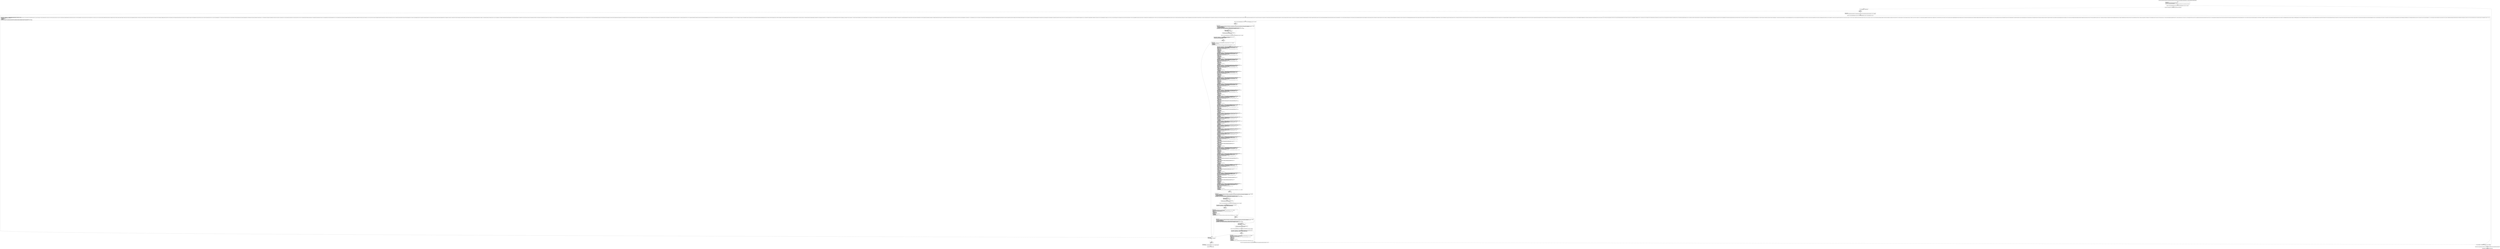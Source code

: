 digraph "CFG forcom.google.android.gms.internal.ads.zzdf.zzb(Landroid\/content\/Context;Z)Lcom\/google\/android\/gms\/internal\/ads\/zzdy;" {
Node_0 [shape=record,label="{0\:\ 0x0000|MTH_ENTER_BLOCK\l|0x0000: CONST  (r1 I:?[int, float, boolean, short, byte, char, OBJECT, ARRAY]) = \l  (0 ?[int, float, boolean, short, byte, char, OBJECT, ARRAY])\l \l0x0001: SGET  (r0 I:com.google.android.gms.internal.ads.zzdy) =  com.google.android.gms.internal.ads.zzdf.zzvd com.google.android.gms.internal.ads.zzdy \l}"];
Node_1 [shape=record,label="{1\:\ 0x0003|0x0003: IF  (r0 I:?[int, boolean, OBJECT, ARRAY, byte, short, char]) != (0 ?[int, boolean, OBJECT, ARRAY, byte, short, char])  \-\> B:34:0x01d4 \l}"];
Node_2 [shape=record,label="{2\:\ 0x0005|0x0005: SGET  (r2 I:java.lang.Object) =  com.google.android.gms.internal.ads.zzdf.zzwd java.lang.Object \l}"];
Node_3 [shape=record,label="{3\:\ 0x0007|0x0007: MONITOR_ENTER  (r2 I:?[OBJECT, ARRAY]) \l}"];
Node_4 [shape=record,label="{4\:\ 0x0008|SYNTHETIC\lSplitter:B:4:0x0008\l}"];
Node_5 [shape=record,label="{5\:\ ?|Splitter:B:4:0x0008\l|0x0008: SGET  (r0 I:com.google.android.gms.internal.ads.zzdy) =  com.google.android.gms.internal.ads.zzdf.zzvd com.google.android.gms.internal.ads.zzdy A[Catch:\{ all \-\> 0x01e1 \}, TRY_ENTER]\l}"];
Node_6 [shape=record,label="{6\:\ 0x000a|0x000a: IF  (r0 I:?[int, boolean, OBJECT, ARRAY, byte, short, char]) != (0 ?[int, boolean, OBJECT, ARRAY, byte, short, char])  \-\> B:33:0x01d3 A[Catch:\{ all \-\> 0x01e1 \}]\l}"];
Node_7 [shape=record,label="{7\:\ 0x000c|0x000c: CONST_STR  (r0 I:java.lang.String) =  \"gjATLq4PR4tBy0NKJBUs0hq7sitSgRlGcsdxPuImAoM=\" A[Catch:\{ all \-\> 0x01e1 \}]\l0x000e: CONST_STR  (r3 I:java.lang.String) =  \"dtJnMBlzV8brqva4CjKU209PibD6gWDvOIOwK4V\/+oj5is79MMlIjzL1fHoVpWOEQO5x\/xTzLTearBem73iI7Ljo24UHjLmJJqfuNL3fMf7z7dDpFSEnDka559p9boR2PGJXb3oYzRs+IpzdbobmLGY\/aC6SeJgHaepjbS14VN93xIrL\/oxfpTfeBJW38LknPBC+XMqo7aOxSgelOMvVePzW1M983ZTWslg8tjjqORwPOzAzWaSnX8ydmmnvZY80preCd0ivzbLvmuO9dNsl9Q0mByGcHov2zRfjhHbCPPMHNadPYGmTkFcs+OfLBxrPUii39TeczFxrl9U9XJwUBYN1v7cTUB8kVrZ4qIBj1R9BG059l8kw+lDzZsGFpsnrU533pVqpn0QdwN0vsjAjuThW8VUfrjykX0Rx5\/NdE7\/RZr1FZwwLNi0mGkuF+gqD+GGr\/JWuxVosTwp8iNIyyfNStwARw5JlBvj8gd\/gMFbHOXIDZu2dRPVRreuPJdUNbXk8u+2nPrYBJEbqFQX41\/THQ\/CDU48xMwTHfnYciSoze5GGLlH\/JewxQXtQpX37tX4gEbHwUh1AKo4EChwxpEYoszNJyoWdBd4jngU23mgMQUnweEH6th43PKRKSUAg+a8hClfNM6w+VKKZjlUWabj3s9mzH71DcUi6Fs5ML5WKWJHtpABuTqg7cN503glW0SJcUtEOb243SOMja5c9ULtUi57m8esjVNmdEzXipMGM1wQJarlUZ1PcPa6Bxfqx\/0ypMLaREkPBtqjcLHa2bDmythDlissNkFbZ7Nb18WhUNqsUQEvR0Bma1wA6SjVCGj7bTAK6tcaIjVgAJOOTCppdooREWP4K3gO0OZv82X8oVzBoXtXwO8yJ\/5ss02TywsPSQDmBDXSZw1tB5xDL9qo87TuB14ZleQ9Wh3HBKn2Nf2BU+OU8GmtCsF3y49WHSbmIpu8+\/aakct\/+54wF4\/xFO0Q4UqMwJiHalivN5dexMiG6fpwoZ34DTojd+nwvGezc0Z3NswOqFJjwgpdFOFHqk6IKSkkF7uP+7\/xi\/7VK9J1RMhca109eopgKWWFqUgaXWUAWfZgSKIkMnJ07mVIzmWrSht0lIraQ750aOkhahvwqCWbDGlIu0wEA134F3EqhqC0Pi3nUkuLm8NYO09nEz3VehDkakQlXyaX3JFv92+eGWn9PY45fL8LHfcrrk2Yg76ACvPQ\/SgkAZEz4poNP950JBwdCLL10cXf34i9MkCcntIjX4fSz++icw\/7k651tJYhNRkZFxOXIVZxZw9uPf6gofNJG1Ew4wDQH9BMY3fOl12FgN77tNBlASg1YjK20MrzrAYXoPPTqYv+tfvTr8JgtcydaIC5x0YG+5Jh+lszmW8pB+gllllp706pHnFSb15Qgr2o5MJPPvSyahpKY++ZD4DeWiKrigCnzb6cQcjj4NQ4IVm41njNQ4+TVeDl\/+ZT1TxBi4cXEeQWKkyKObWiDSY8XXlJBw3NpgmnatFwRQ0iSAFumwG7\/OnklegbYBki9lcZ5u53ZtOuQkQY8nHaI4kzHLGSUhuKcmGPYilwuwovHSP4AyeGRGBdPWhHCJpZsVisuBNM1f9M9nCvRkkoOhfRt040e4aUM1CVovcl\/6\/1eBuWrMB9gWFBCQJxwZXJyAX+d\/PkwEjbxG68WKdySpODcFh8DRUzTlfJ+ENfQjdKtdvRuhA0tMsqdtz4Bhe\/h3VrFB7Jle3kCLXogcw34sIlHfBMGv5uuDOTs47JBM0SAOnc18o8mLSFysW5HdrAN4yJPSrcun\/Sv0w6uPuvj1RA2Y\/x4Zid3Fl+1BD7+iEGcfr9ZW00UraFv3fefpRR\/U\/6Ua3ocIbFZX9\/sWauXLfm0eaU8ZO6dSX4vcrMlzRW9lnw6Rb1Y1TFpMXw3BiepZ3bm6+Cag+eVhj91P+x7Ozc1rBq\/BhNp2RryvLXxYExs20BdvUEZP2adi40wV5XqqDmj6lyVhTJ5SouBCZIR4xQFibXiEobj7K3\/xUe\/+34aq6Av0Vb1i5wTr5gG549IOeHBe80OFycL1HklAvWSGoWYnlmxEGRTC9wvQVbRxxZ3BGhoTKSYTaEgFwB73kjZpk17imh7DAfdJJoqUPA\/EM3F8+Gba4IgRlmpdwHpOllOLhjh\/9zdCOIER+Q5xXgB5Px9R9WdfH7l4cVl82oI1r93Kd8PAt6cv3PM\/UwgHh2QJaT+cz+tTQloOJOv62F5nY1DQxWzyFH0zhSy26ICui8J66gZoHJHc+zOiRni299jNZCYS5gLPPYHQ\/m+kCAUhyGvZTEEssjcUa7xJqRk91N+GjFeInmqzAZa0Uc6u93qBYZnsifI5rlCdtRPG7ACNlJLjtw1oecPHlBxhnr21gq7VDiuf9z56CtRhrs9XsI4lh9JiXx48\/mhzP73QTXqRYing4TgjTrB01wMnoqMvnyx0\/bovnI88NKEbe8M3dqe+1DzYTCbTkXHgXJ17ldjmHPRMkf\/4Fn6JP4ZEjd\/BGcGRFtW939lpdnIEBW7tOX+uDFC\/PBZSedXl8Z82ESHVNKHwKkBNw1pCx7nXDaIyFKNCYH+9IZo24caAv022nD9Kg7zbeA56v2rcIKnstNiHqq\/4YzsI8MOmDJ9KlANUzGYgdFYvR1Xlbfs0hyusw0SFlq4GYyXJDHvOIuWIj0qQu2BCk3ldTTh9mj4CFbh1oPnd5LhX4\/y2IyhPuewy31qPFBR1Qpz91IJr2ZwwlbJ7cddUvtiH4yN75FN5JTeTHLuZtqOEzyvnHsLI64CF69P9oaKth6PRzpkYUep+qdD3H\/THnaHUsWoMNocOgzC3tMilEZQRLf4AwHPf2evE8W9UV5DD04NjHMC3kIxxfW3hRc321l+8npURrx1s1e2+usEnql+jk+YRMvN8QmATOqjDUOVIeoSO0wYw7A1OG6shW2Au3DJezx93lBfvS5JkyERZsL2nh\/\/eRahgjdbyIsmU3V6OzMxXMFIu5TjXzExk1R1fq\/jX4UfgGcKCs9cEXQ6ev+oP6tLgv0Epo8iMzslPGK01itoFk3axpQXhoHnMkAujgUlcL9BlxyiOg9pCMspy5+Ba4wAP3TKAXkhhrL8XUxGR+FZijTnU9wMk43qboqFhS2Xdm5YagA9QI3Mt7ExaBsbZuy6SQukTqcbxf04bHdxlblX277HG9qFBDjLqYwTqRbPoidNmmolfbZkd03C0RU3y+JJy\/OVgsvQz+3miF0vRQgff+D2OXwP0ZaGUeivGf2CMGepP6iRt226eb+FeqsVdOao8dMI4fL7Eu1EEta7Vf1DmSz2ivFaYITIMXeCR6v38+MnLwB4HHxS+YbFtQQRJrc4K2FcLRcvd5t1NckGvkSxJldlX+STS+7Jq5hY38Fnm\/Dg0bbNSi6xh9DhTWjGUFb210\/Xz47UbUx+ZNBpgRnJxkCGLlLyNlNQe9PQd844tItonY9eIta5VoKj67iqY5nkNJvRJ2yLrOHSscTt5Ja\/v6FdNd0fxfIC\/LGFERRVbBIhCRNok4SnmC8TZML\/ToWgO4nW09Vu7MrrtAN1dTgFHRNSJQ76EXuesh6WQMyMPaQ+bFqsZEli9yk7Bxip4jg19zHTOU2f995VpbFMGh47M8DQ467n2aBktyQF\/cEp3wW77oSXwtNW\/3ZnYuu\/QMuxjdPilGpAA\/+asx+NRnmb6LwZ7t0QqWSPg9gNEXDoSttxstt4oBCK2+VRyQ24FDpRieGrQSLnLsWOkJt7+fgG9qaTum9FT3KajZz4BJ0boxE986xPxZikgeFOfeV8EaDGRA6oxQaUGXGhcwVHmP\/wcO3ajXD2enyl4MMfWRKwTXvPD4BLoklFKbL1NIGCSGg+VCF9T6T7U3ZrPK4ZlBktEGXiV+uIJXK9vJM5eF0AUqdHbEhVwR8ROqTJYJGOOMd9DQ9yWVzJmIfb4Suc690ajCqejKHgpfpsbw0QDFfiXW+pLsLI+i8C56ZBVyebgMrOQV9OpAb+C\/wU2kK4sNfEYoxeVt5jNHZQR1RHuw8J2yelka6heTjAfofwfPa9m4xTquuR9xfLMH68YrvDa+2q5rwOk86JtsagF0dAmh1RVOoFQ9PWEVozk0z+W3SsV4eYQfh66N5lcMzU59Gwv8L37fovhVoCK2zFmDhH0C38ByesO\/6XZLZA75nWiTtZf3SsvbUeua\/EECo5H8qmmoDzvqFjmXkEmheAW7XVneCkmk+LCKgRz4xiBsKM+1+xVjFUu6Nfb71n35MXmku0JU4hz8KIUI5\/lRdHbczy+pCgmZFc1SKh7xVhXXAO54yXNKvEfh\/q+y2ksY1zNojfz\/tAcMHamNeX+tod1p1FrhKxVtW0TrkIXhVkHcQosP7Iim8C5qJz\/VG2oGo\/SbHhTF7mbUXJrO+FputSiHgqBc57Ybr\/wcXUHsB92U6ZycZkuHSlDnS9z0UvVEsCYWQmiA5B2YMvedu7UbvphfpsgfngCCS2DVu\/2C+ipefKulR4KkWak406KboHhY8Pk81L8d7UcTUKhlX9osZTcNbSBCoUruqmBY51zj9upJHylxcoY46\/zPcOh9z8D5a6\/lYPIJzGjzVcjVfz8cwDSGCjbpxLoRP3EwENu+5XAd3\/PN3rkPPAUsn1KrP5QKmiKB6vmV+gYTRJIOEDGOyfuOhObb9k0zM9BVLCICWJ5hGmgmx9WAY1iZroyqfBuGHPXdFDQfUZC4Q3FMEIqhVB9TxtsylCkEXujYzCAjYj6W3xQSFmuzZYfmMvnAo9c2+VvB6r4X2WdXcR+oCYgArLr5CWfadxQBmBKXUjmS+8MXu3qO\/BpGOtxNr+e+\/8+LyzMNQT8CClXEdtPQv+LEbuuJqk+euWXtUoyzqVp6bPwXAL5M+u7IR2Vkqe9mNtbPi73DbQqU4eoW0E9FKxSbetjBJxIkmhrnfAHwSLqI1gqhIIKfWAFwkgX+32WRm4kUCJeQY69xAo9NHw5TYxqpdM6TT2hzdEVtIeTkwvts2KQSuBqtrhMuTnw66tgBTMNXCwELeod1YDJeaOMO7u7tR6k9AsJs304A\/1F3VQ3hg740KT0P53HqtwDQdZaSHSeVtOANXfyGra1Yh6zWWTO1pK7qNnNFTErjUdVc87lrLegrkaJ8cDmvE+Kd6WK8Wtk99LNUTcAANcAGNUiew6vsKc0K0bcNCOj6h87PvYm6mwn61RcQL8nNggIkObnC5+\/sgPYZgfYvd\/6XfLB2DE+dvVhUcyqKiAnLHs8k\/OpozijIAsMQo584JKvWNI1rDQiCei3mwavVBhYoyuUjFrISeZnA\/146i0ArkWaykS21qCR3GnKhDN1duFiLJv\/wbsZCriQ+ZMb76vvm9ZPWDZVDFafqJ71PFSrnoNBo0XEm6O4u2P1uchE++Mhd+SEFyR0tcPHpTOw7\/R1f2AlJ5yFQl2NDbBb02b+vHip2PRaKftxuzzQVLtRo4xtVAJA7Cg0U+L8Qpv7M32apy8V9JJRPalwHAfJdO\/MzwZ4lPE8ChmJpM+bZZcvFv\/1hh9Vx+gXqr1+Grfb7UAJ+PIKMVsXFiXpcpHUg1o4xOVqwzNJ\/HKkmfn0cEv\/591gXjsVpmXzdLg7Qb3fT+LIDqqQSlxCQSn2DEgDSswmrVV4VHeZz+hYjB+p6L5g2fBT6Bff77cxDZisVH0qJjsU6Rz+mg53VhyQ1TmofM4nUvwwSUDfLDSd5LYA19uNlVp\/uxnVOrpRN3l8EW7BpKjYhuZQT01s5T7+eYsMzbTP0h+vnSegPwy\/mIoVuao5Ts4ChnyO3OlTMgeGtr0J0J9DWkwRNd3FmOQf6\/PURqwO9tH5+Qg44agO423Zx4Uyl634y1n04WA7vSJpOlTCfdwnYoyByQ9WGxEvasxRyn9zMVHFBLoyaLbJy7GjnZv0KFMQE16V\/LZ0CAekmRHaig9lMRcv\/6cP3n01r8FOHwd1EOOFW9XYrSto4l32SKOnTFMkTI0u2PErSs+ItwtUoHCJf1yhThj1sqJ9YjKhIcP0FS1R556yvJ8DIwfuN74jULScR8udTAT57xSJfjqlz1zivD3DIwaZb0xzsJnQv+5CE+M9X+5zFYDCey0iUHqi83c269eR\/Hy1\/+0B61aDiJGMFCHQgaIQxTzCZaX0VhCRwGinXqAF\/G4oQba8N\/H40ir6YaiTiruNlyh3eLC7gnI9S9EyeYTrFftwFZiM5Pdf0WreqRK5FVQ4Vg6meDRtoTPUgxGGR5UimYBRkS93RWOxncbjnLP7bPw7hceAP+aq95ZuGUTSxHPwmasaZQN\/cvUSrBSccO9CA8AbWQ1mN8to1OlzK9XcGzNxQhR2A1mBvX2YaO19NpYNXkfmVCJONcoHxDkWKY929qQWypJ\/EJdDjb635z1PwzxcQ+P9tbGhXw1k94iRAHlumzIUdf9PYiItrWmIPmi0aycqN92iL+kj+OAWiddO8rx4M5nOZ1UDZNLxpNAcBlhjI3PxzrcpjMAYRrIeDBP75ucVE6WKViDECBXm84rHHbsJZbJdKM+tZEvlP\/DITJQQ+Um2EGDk5XSVarNkcT5P\/abz5yMCpNdanCCYn7mliDsinv8ZA4KpLsH00jb32GDBoPAvDC6QllEK2TX6AK+DvLRxflezpHvTCRnZlIFjSIQZI6DStVqo6BvkYsbnXrs8enMYhnP3pRThCHk3Fu7z1voQLr15w4ir2FzVNfnNCodW9RANs87pHhCMkDppQLENmmZcwUqOkSWPg16IlOGItGmwJin3RIn+Zx98xEj9d3cOdEdbKYirv5tl8TDC92CvYJaVZbseb6YMyhZRQ8FaS6qWIC7ygNg\/QlTsLC0sSahB+axzfsOxtCI0W0Uw9rxTTdjaPtsLrF8d+7q\/3p9jJqr9FGjVG+5GdEYTzbO\/+vBi8YLTZ7i1c4Hy38eIu5meuuvUgMTzEPIA3QnjuxqjLebV2KXKZEvioNMbH0Ei3QqkoTjaSQ+xviHG0pKhNN2grd\/bSwUTXxLQMVZ4\/OYQgLkttG34NvwR8wn\/Z2VD5\/F92RKcacDkasLX8HPMbyDbHsDrrBcR4kNIYs8hc7cLBTpo21sAJuiB9tLAsupNZ5TXCFArvM\/CaKiy5lq6Nb481oIPSPWg2Ikr5yTfLS2PNYLCfUkU2+8hlBWWfXdO6lTeODaSB6O4f\/\/M+taISt3FDD3kPw5WHBx1tC7g1SFob+6aeM7196j2Pt5BWbHxaoyz7T6rirxaogIyRMvuc84Mai0J8r5rQMIgp4Enrlr0Idw6rf4uSrJwrwe3N7F6qX61\/5ah18wf46ZPYlMwf4kYYV4xML2G9bMs2JqXueCJTlpsJzIpOV0FDUww3qqfuJ5D0m1pKZkeh+TCowqxHxj7PZhUBHMCX8NRzsNwbZ4b58yneHuskP\/yUuGpb9ZE0j2CL4YgJ9l3beGRrbyV2wH8cCZCPl6cb61FXAyO79PE\/BBXLA80kKTCAwggQs4ljDCo+ATpKQvw164ifopntPJlpb1eE0vYbS7pLzB0+VFB6AqY5ASKHCTzqTEXJEqT3\/l+tTpigAdCEJaein080JgqecgNBIXBN99lU2SGKV1Pl7q2WrA4OkYGcFCyvYNUGRm+EHCfE3moAM8qgijkGXJa\/Uy8iZ2fQ2VYJZn78IGDcw6YvNIssbjUuGOBdw7oUxAhyOJJhcB22p6S3\/93CoiGtxNQddm6tNhETV4N+QBdVNt0PouSuVtNtBtuXRb25iKXDysLc8S9Z44s5uN3lI7ApDbaum+XH1E75iztjXfCuRgSHvCy3J1m4IgvJ3fJE6V0nAPtAb7WDuRzS9ZDw9pXe52h8jWFfiC8GXwW5I4Tmodb9laMUDtdQydmi5vONayfLVkDquiSzXVS0IhLnWvZ4+Pb5qIG7OkrlW5IFabfXDD2T0KyWOBR6kK6FJ4KvLByTj+XqUeiUIDE84jqbyIQ\/zicQGEtrKzJj5DjxHC1WprN\/Qnk4HVb8oFhEt\/8qCC0I1F7SDkyum1hXI2js6uuXyTdjkJuP1dvruqi\/5V37sMO7YxhEumtmwPjhUly2JrEpkhyIpNPkIWw2zlLhSlrTeVCarovLUUbSrsmXIonukgyF9V7fJxaOqGP3NqL3KBqWBDReGKGUyduU0PrW2RUmOQbPY2vnuu6CNZzP90mMN+wOD\/gtnsBXAMAEHfNwynxTZKz8HHSHstTrIx4vNFS7eYU+wrSRpKsh2Gi5sFzjCmSsBvWZuE\/4Tv46aFgTAM2f7tJ7KDw3YmVc6eIdGJH0\/NSkBtXy4hmDqwTQSHsdCNDZ6jms22qhwmxplxTlA7Tu8378VG0wkmbm+NtbMMCntaQGAwO9R4Mj4yQG7IDSXlOLky9dZeuUw00NL6SyfNRoaYKwG\/NhOJ\/mymv49i7CtyKINk9IQWO0fmsKpbLHq6KQHT8\/9xAH36nkUwbaCwGxUc+gLyJinSlDJFYGTb4A\/uzmkLC9GaI27ZKxtcrPFDjSOIoDG4l0KfqhlKu+J4PIp1ysaS0XylI8nXRnSCwLrm8N\/LJfAlDWywN945y5L3aiFgDErylcFkMtgnHEUULbmLf7dDfg8RnKgxkbmVK2Ur\/DaDnel2bSOUt8168+85arUMvCxKtxLBaFfFCzBBavCsCeVJ23dsxbI3If3zGl8tx61c6NAJmj5qfqkGicCQDQRzum9VXhg2h7dNXivBV6xEv21kTE4hcXUo4vV3r8\/ISeca1Ix\/d99wJTY+uBgdj3TCzvAChJLOWP+7LB+R+sNTE7DN7flCsqhJAqPSlxW30lKQKttyGDPEX2atLm38qvrwD124Dq7BEVYWT478AXAIVJE+K44xCsljaGX3E+MExwIzqN0FbyDGGr8\/MMKmOO0UvwK5cAf9GIqpaA3Dcwwn+vxZQjEe2GO6re6a+A30C2nO5yG2dqIy9KFlvB3ijvnZC91\/4Z93fcZyKuKlOi4MJPa6dcH6KCj3tkQH7O7KMQA+uyYTE+Jl4okdwmJkjPCgEgL30RtT28oL7f8GtFIdpzBDkxHMeRm7CbY10O2iS2UTROVHquZV0j+HjdQVCMonX2e3s3zyqmcHL5gdHRIZ4a3cGr7eEd\/k+c2I6Na3T\/jnoyy39uwiEEkBgIAUAGBWBCNm0YQH4lMHjrgN\/nfm8+GpbSYGUkir09HFNHWpUD+1TikK8uPp1bGX2bmyXzWg0AmESKdYY8TvLfuCjHb0k7HFWW4sO9n1uju239amoU9ytk2IqWQgwTnjDHpNuqu1+rOaCZoYFW7lmnNH\/ApMS7pyHLFB9XPwAEWyMErQcjKyTNNQQtEq2yL06e5Bf2L7\/Ja3NhULRvnoYCyCF3+OnjobyZqPqDfqzfB+\/vuqAxf\/fVjyd+k4ePY+qhcFjW3BT7hCQEf1F3XMHo\/9NqUEH6jBmIIiWtkJKOBi6Ph\/vqOb2QL3h4aE2oCvfgHoukCFoFfFAYIcvLwlqCAQQ2lkeEZgvzXYXxcTTLk+fkkUc3INj5vrwUQew+L9nbBuRjJySQkgETLuHvLNwuIY15TmKuLYx5AoRAuE9wju6gC3tQqAnmdv+mTf4KfOilzYT+VLgEz\/IcQ2WS6zEd+Z\/nRgb8G8fX\/L7g+xPvJ\/+p0Kpb62M2adIzk5EoVpyQoB8MHEHtSk0MP78jy\/d6NkPIFydcw5YeJXZqF+wi2JkF0IIKECNpk7Wfkqn\/r0v1ScoHWj8NT75BTsMVuH34g+YsHYr\/lWfWnmeIKA7dV1od3yOVrZ4hWzQ5zrOOeRmm8s442H2zCn2GuSE6XiR3F4oEEttrIREJOD+v6H\/HdzpihiW064pklRjzK3cpnsp9Osbrc4v87fs7Dw6JPl13NgyPCVSGKqZJGpyHGa81IH0\/iI6uuCDmtZ9vzuQolT6P60rB5Yzuf0wB8EJIbk0nQu23MAtFOZ957vNOkRDOJvMN46dSo8rQWPznysjUm9laz9DlkO+MVkO1kNxo8pDC75my\/CdvcDLw+CCteZH7ujLt9kuJdsaQNR+TxW66yzOaS1OgUp1R7OTfuXMR3CIKWKL73vLkuQ9+ebUSCdSYV4SD6pbD4RbTeCvfkBZc3+D+CG8bKO1HaO4P7p2lC3RaVqFa1xYrsu6CMQwoGZOVD5iJIhsxGhEAiyGYk9\/XsnuSSObzT+GXPFLpWkLkeQXe+cgXSp47UgsP9io5ga3Dk13T8ZOxbUx3\/8YSWu7ARevkdbDhu4phSrWH0bRYrm55p+KUcPhLLS0fMf711O2LDA5KujWBTujZUekIa0nrKb+SOmotConW3mRFb5M1KdsF+JZRtCe3KuGZBamBJ08X0zMalfcvMu\/B0Yj1Ni8SH3XRrym2Aw11HZvi6+Lx2k8dvkmymApp\/\/3F7kLaKXQ3KtkYQVdIQqEWSkQ8QLEQsXZJZXJ26V8BeIUVS3qXy6PAgXCVaaZuxIZPawDcisOkVGaiJqw02NvHxo2N1Px7ZvO0T04gvXjbmspfwYElIRyR8WWih2\/dAn2X3iN\/7owAQ6ryv++LOICnEUuDR6NrqzGNVVDA0Q3Lodmxgv0+PNcJnBj6DAWvhLsICWiRuQOcdYz4NGPcRIO98eXbjXw\/zEEgM9wqkzLJum7w98iCBAvRSd+ijFxKRETQfo4HZHoCoRrJwKca7Kb05eAquzKJj9J1sF\/hcFmCmMSoucJb5ogZNRy4BPbE2LDcnNnDCr7PTK9bxx1+4JZ9kChQ7JgOuxTmoHsfme0fF4XioDSWwC4PCKRYDAubZ0R7y7nL4ZeJLlWpTEEmf8yPeUyJyXMb4bly\/YC\/goG5mJyDozkmwC4TSheP0oJrAPSMIilhoDpMenG+4x1V4C6XSgXZZh9UO5IfyJGLoHDPB5d8octi0qaHbRIoXFRNP7Z3\/eHBNx+7+Og458giMWBmxWBlFcfn2NStxTGQs1xmYWYPSnKaMZyPw3T1+tt2aW2e8TvHQiRNjdiDvfL7FF7PFgv6X1Q2p5Wj33WtYzDSo+9skN9l9ATpl833ShLEL\/1qEaxjJxRWY8pHcUhd6rWdRJllVbPbCuf4YPw2A0F7aCoL21xDkZI19+wor0UbZgdAtdpcgPBneHACiUUkpn2tbHK8x6jAKXs\/x2DgcCaNO+EOMUhG9LPkvStgsLR3axvOC9UNoBWayW235oiqiXy9XaUbpmPxJie4NRZPtBmBIU4Fdgf8MvIHYC91gcOssFVjt0H2kuZhlShHkoaThYhfOIW4o9r9v\/V4o+F4j3VjSi2cDzNQlJ6\/M2ccVN5khCnv2cJFnVvBg2PCl884NPMLp8fuNABghVj+npZVq0FIYM7DPA0jP4lp\/A+oM2ccBEE8kgkZWVG7W93q1kAxDCt0Yo+Zo5c8gCTn97JpDaEG1FalQ1m352stsFBRKDT5ueTs5499qtNZTpkW2qDnSpn7g4ElSkYG0M3+jSudDxoTIPBH9AqK\/KBoldq4RtgHcwm4pE0txT3q9w7CAJlJYaCArygSuUtus5PDaTfXAGXxNAgBQlKyy7b\/c2E+BB7G1V8XWBflgTTHqmlNTJEkxiWURXvO6IQn0B4m0wWeUcE0t1QQ6e1ijWx1itGDVR4I9xzsgV9aEQlD4gFSFkbqPrDDLsnhS1HnGG1PDvP51Bb7TUGJZJDG5QxmWP4dVz\/Vh6EwSvIZRaLE1YVQY5ftZ3Rq8\/W0QKp9xSgFsv5n0F+U5\/BauNrNGK17bG\/q+7PoIOXhqv\/rL\/lbNbVltYZS+DK59rz+I6Fs2Iz1E3WM\/bx1LPamkm6sSOV\/QGC7VRPi8wJk42r+56LCAcdoykoZsDBTB+ZMr9pt71YGlXeapysFL62d0InM3LCDUCApPKIhigPzL1RZ4Xn8mC2UbFEvLFeii02DckHHaBsC8UGEh\/dwznC6bayy+xwE+lXpD6IwhUf3TesEpI5gl1H+biaCTu4+PBlnmPNxSwewWbTnmoOXF5F0ozqeD7m\/BLGqdVZjMHOD0jJm5NNOHZwqDgOWFcOXoIK5JuHQbM4Bkm+lubiJ8J6+SaNPt2THDjNBjefpdx2gyhOT9fG6fZ8XdOmZ0zcTM+gYIOy3OPkhgPNhRwhzEb6FMSEip8uSnk6SYX\/cOedU\/vG9+szsXfkRr1xJtf4\/QzX+VAMUb8Z+Tp\/D9xxadtu2MEbxHla0QGM1zm1+up+1e5Q47k20eQuaHceJDwr52C4oHCVE1\/tDbiHr4llfd3bx0\/ZNWrNnlS6jwlNk0OUdktNz72ib0Jn7qvpi8ndx2ZEm+C4JIFEFFlN3hhZtFOKJUyfKf9AUZByg0H7KI69Xsf1aIGXnliaLI+Bi3JWl15oPXlEFqIKJwZOsJjJ19akSt3OANLXg143+Qn9Q4lUQT7rCMpWwxI4Wf+QeYyO\/cMCJDJ73hDoP6Cup9zqbnrGU1SZmxeTvT5jGfj0Z0pJvLsghRmUvl+4SGjORAKuJBqRCM=\" A[Catch:\{ all \-\> 0x01e1 \}]\l0x0010: INVOKE  (r3 I:com.google.android.gms.internal.ads.zzdy) = \l  (r8 I:android.content.Context)\l  (r0 I:java.lang.String)\l  (r3 I:java.lang.String)\l  (r9 I:boolean)\l com.google.android.gms.internal.ads.zzdy.zza(android.content.Context, java.lang.String, java.lang.String, boolean):com.google.android.gms.internal.ads.zzdy type: STATIC A[Catch:\{ all \-\> 0x01e1 \}]\l0x0014: INVOKE  (r0 I:boolean) = (r3 I:com.google.android.gms.internal.ads.zzdy) com.google.android.gms.internal.ads.zzdy.isInitialized():boolean type: VIRTUAL A[Catch:\{ all \-\> 0x01e1 \}, TRY_LEAVE]\l}"];
Node_9 [shape=record,label="{9\:\ 0x0018|0x0018: IF  (r0 I:?[int, boolean, OBJECT, ARRAY, byte, short, char]) == (0 ?[int, boolean, OBJECT, ARRAY, byte, short, char])  \-\> B:32:0x01d1 \l}"];
Node_10 [shape=record,label="{10\:\ 0x001a|SYNTHETIC\lSplitter:B:10:0x001a\l}"];
Node_11 [shape=record,label="{11\:\ ?|Splitter:B:10:0x001a\l|0x001a: SGET  (r0 I:com.google.android.gms.internal.ads.zzaci\<java.lang.Boolean\>) =  com.google.android.gms.internal.ads.zzact.zzcrl com.google.android.gms.internal.ads.zzaci A[Catch:\{ IllegalStateException \-\> 0x01d7 \}, TRY_ENTER]\l0x001c: INVOKE  (r4 I:com.google.android.gms.internal.ads.zzacq) =  com.google.android.gms.internal.ads.zzyr.zzpe():com.google.android.gms.internal.ads.zzacq type: STATIC A[Catch:\{ IllegalStateException \-\> 0x01d7 \}]\l0x0020: INVOKE  (r0 I:java.lang.Object) = \l  (r4 I:com.google.android.gms.internal.ads.zzacq)\l  (r0 I:com.google.android.gms.internal.ads.zzaci)\l com.google.android.gms.internal.ads.zzacq.zzd(com.google.android.gms.internal.ads.zzaci):java.lang.Object type: VIRTUAL A[Catch:\{ IllegalStateException \-\> 0x01d7 \}]\l0x0024: CHECK_CAST  (r0 I:java.lang.Boolean) = (java.lang.Boolean) (r0 I:?[OBJECT, ARRAY]) A[Catch:\{ IllegalStateException \-\> 0x01d7 \}]\l0x0026: INVOKE  (r0 I:boolean) = (r0 I:java.lang.Boolean) java.lang.Boolean.booleanValue():boolean type: VIRTUAL A[Catch:\{ IllegalStateException \-\> 0x01d7 \}, TRY_LEAVE]\l}"];
Node_13 [shape=record,label="{13\:\ 0x002a|0x002a: IF  (r0 I:?[int, boolean, OBJECT, ARRAY, byte, short, char]) == (0 ?[int, boolean, OBJECT, ARRAY, byte, short, char])  \-\> B:17:0x0036 \l}"];
Node_14 [shape=record,label="{14\:\ 0x002c|0x002c: CONST_STR  (r0 I:java.lang.String) =  \"zu6uZ8u7nNJHsIXbotuBCEBd9hieUh9UBKC94dMPsF422AtJb3FisPSqZI3W+06A\" \l0x002e: CONST_STR  (r4 I:java.lang.String) =  \"tm6XtP5M5qvCs+TffoCZhF\/AF3Fx7Ow8iqgApPbgXSw=\" \l0x0030: CONST  (r5 I:?[int, float, boolean, short, byte, char, OBJECT, ARRAY]) = \l  (0 ?[int, float, boolean, short, byte, char, OBJECT, ARRAY])\l \l}"];
Node_15 [shape=record,label="{15\:\ 0x0031|SYNTHETIC\lSplitter:B:15:0x0031\l}"];
Node_16 [shape=record,label="{16\:\ ?|Splitter:B:15:0x0031\l|0x0031: NEW_ARRAY  (r5 I:java.lang.Class[]) = (r5 I:int A[IMMUTABLE_TYPE]) type: java.lang.Class[] A[Catch:\{ all \-\> 0x01e1 \}, TRY_ENTER]\l0x0033: INVOKE  \l  (r3 I:com.google.android.gms.internal.ads.zzdy)\l  (r0 I:java.lang.String)\l  (r4 I:java.lang.String)\l  (r5 I:java.lang.Class[])\l com.google.android.gms.internal.ads.zzdy.zza(java.lang.String, java.lang.String, java.lang.Class[]):boolean type: VIRTUAL A[Catch:\{ all \-\> 0x01e1 \}]\l}"];
Node_17 [shape=record,label="{17\:\ 0x0036|0x0036: CONST_STR  (r0 I:java.lang.String) =  \"3pegtvj7nkb7e3rwh5b+3dnQATJj6aqtaosJ3DkOYPzNGN2w+CoarbJEsY1UQgeA\" A[Catch:\{ all \-\> 0x01e1 \}]\l0x0038: CONST_STR  (r4 I:java.lang.String) =  \"\/kRTFQbKQx44ublaFMNQ8yNL6QxOrgEofiWDpZSH6zA=\" A[Catch:\{ all \-\> 0x01e1 \}]\l0x003a: CONST  (r5 I:?[boolean, int, float, short, byte, char]) = (1 ?[boolean, int, float, short, byte, char]) A[Catch:\{ all \-\> 0x01e1 \}]\l0x003b: NEW_ARRAY  (r5 I:java.lang.Class[]) = (r5 I:int A[IMMUTABLE_TYPE]) type: java.lang.Class[] A[Catch:\{ all \-\> 0x01e1 \}]\l0x003d: CONST  (r6 I:?[int, float, boolean, short, byte, char, OBJECT, ARRAY]) = \l  (0 ?[int, float, boolean, short, byte, char, OBJECT, ARRAY])\l A[Catch:\{ all \-\> 0x01e1 \}]\l0x003e: CONST_CLASS  (r7 I:java.lang.Class\<android.content.Context\>) =  android.content.Context.class A[Catch:\{ all \-\> 0x01e1 \}]\l0x0040: APUT  \l  (r5 I:?[OBJECT, ARRAY][])\l  (r6 I:?[int, short, byte, char])\l  (r7 I:?[OBJECT, ARRAY])\l A[Catch:\{ all \-\> 0x01e1 \}]\l0x0042: INVOKE  \l  (r3 I:com.google.android.gms.internal.ads.zzdy)\l  (r0 I:java.lang.String)\l  (r4 I:java.lang.String)\l  (r5 I:java.lang.Class[])\l com.google.android.gms.internal.ads.zzdy.zza(java.lang.String, java.lang.String, java.lang.Class[]):boolean type: VIRTUAL A[Catch:\{ all \-\> 0x01e1 \}]\l0x0045: CONST_STR  (r0 I:java.lang.String) =  \"RLH60+LqkTN+fFoMkyZr3rdaQt8CbwdFGeiAHk8G\/Y1GpQIgUmMEvr7Qzmd4S0T8\" A[Catch:\{ all \-\> 0x01e1 \}]\l0x0047: CONST_STR  (r4 I:java.lang.String) =  \"syWhPUhrPj9a+Sk0yzwWVrNh+MlfsynriPZ0XF+UPwU=\" A[Catch:\{ all \-\> 0x01e1 \}]\l0x0049: CONST  (r5 I:?[boolean, int, float, short, byte, char]) = (1 ?[boolean, int, float, short, byte, char]) A[Catch:\{ all \-\> 0x01e1 \}]\l0x004a: NEW_ARRAY  (r5 I:java.lang.Class[]) = (r5 I:int A[IMMUTABLE_TYPE]) type: java.lang.Class[] A[Catch:\{ all \-\> 0x01e1 \}]\l0x004c: CONST  (r6 I:?[int, float, boolean, short, byte, char, OBJECT, ARRAY]) = \l  (0 ?[int, float, boolean, short, byte, char, OBJECT, ARRAY])\l A[Catch:\{ all \-\> 0x01e1 \}]\l0x004d: CONST_CLASS  (r7 I:java.lang.Class\<android.content.Context\>) =  android.content.Context.class A[Catch:\{ all \-\> 0x01e1 \}]\l0x004f: APUT  \l  (r5 I:?[OBJECT, ARRAY][])\l  (r6 I:?[int, short, byte, char])\l  (r7 I:?[OBJECT, ARRAY])\l A[Catch:\{ all \-\> 0x01e1 \}]\l0x0051: INVOKE  \l  (r3 I:com.google.android.gms.internal.ads.zzdy)\l  (r0 I:java.lang.String)\l  (r4 I:java.lang.String)\l  (r5 I:java.lang.Class[])\l com.google.android.gms.internal.ads.zzdy.zza(java.lang.String, java.lang.String, java.lang.Class[]):boolean type: VIRTUAL A[Catch:\{ all \-\> 0x01e1 \}]\l0x0054: CONST_STR  (r0 I:java.lang.String) =  \"0Kgq4AlB9gd85m\/CalTu9ABNPLlfchiAkej4yj7Tj8IATJXyqWAQPMLSCSbNBf\/m\" A[Catch:\{ all \-\> 0x01e1 \}]\l0x0056: CONST_STR  (r4 I:java.lang.String) =  \"7VR2YqvFgyvOhGA7139KYJuSHHdzdCxudZ7JSzwex\/E=\" A[Catch:\{ all \-\> 0x01e1 \}]\l0x0058: CONST  (r5 I:?[boolean, int, float, short, byte, char]) = (1 ?[boolean, int, float, short, byte, char]) A[Catch:\{ all \-\> 0x01e1 \}]\l0x0059: NEW_ARRAY  (r5 I:java.lang.Class[]) = (r5 I:int A[IMMUTABLE_TYPE]) type: java.lang.Class[] A[Catch:\{ all \-\> 0x01e1 \}]\l0x005b: CONST  (r6 I:?[int, float, boolean, short, byte, char, OBJECT, ARRAY]) = \l  (0 ?[int, float, boolean, short, byte, char, OBJECT, ARRAY])\l A[Catch:\{ all \-\> 0x01e1 \}]\l0x005c: CONST_CLASS  (r7 I:java.lang.Class\<android.content.Context\>) =  android.content.Context.class A[Catch:\{ all \-\> 0x01e1 \}]\l0x005e: APUT  \l  (r5 I:?[OBJECT, ARRAY][])\l  (r6 I:?[int, short, byte, char])\l  (r7 I:?[OBJECT, ARRAY])\l A[Catch:\{ all \-\> 0x01e1 \}]\l0x0060: INVOKE  \l  (r3 I:com.google.android.gms.internal.ads.zzdy)\l  (r0 I:java.lang.String)\l  (r4 I:java.lang.String)\l  (r5 I:java.lang.Class[])\l com.google.android.gms.internal.ads.zzdy.zza(java.lang.String, java.lang.String, java.lang.Class[]):boolean type: VIRTUAL A[Catch:\{ all \-\> 0x01e1 \}]\l0x0063: CONST_STR  (r0 I:java.lang.String) =  \"SgMhksOnpMJMBH1JH74BErFMAiPE78L9kUpiye6ezUkIKoc+RVuDLvEf36QK5tpM\" A[Catch:\{ all \-\> 0x01e1 \}]\l0x0065: CONST_STR  (r4 I:java.lang.String) =  \"j+Yj7UMoEzr9M6nnqL4N+TgP7ihZaPMbtnYW3NPxsNU=\" A[Catch:\{ all \-\> 0x01e1 \}]\l0x0067: CONST  (r5 I:?[boolean, int, float, short, byte, char]) = (1 ?[boolean, int, float, short, byte, char]) A[Catch:\{ all \-\> 0x01e1 \}]\l0x0068: NEW_ARRAY  (r5 I:java.lang.Class[]) = (r5 I:int A[IMMUTABLE_TYPE]) type: java.lang.Class[] A[Catch:\{ all \-\> 0x01e1 \}]\l0x006a: CONST  (r6 I:?[int, float, boolean, short, byte, char, OBJECT, ARRAY]) = \l  (0 ?[int, float, boolean, short, byte, char, OBJECT, ARRAY])\l A[Catch:\{ all \-\> 0x01e1 \}]\l0x006b: CONST_CLASS  (r7 I:java.lang.Class\<android.content.Context\>) =  android.content.Context.class A[Catch:\{ all \-\> 0x01e1 \}]\l0x006d: APUT  \l  (r5 I:?[OBJECT, ARRAY][])\l  (r6 I:?[int, short, byte, char])\l  (r7 I:?[OBJECT, ARRAY])\l A[Catch:\{ all \-\> 0x01e1 \}]\l0x006f: INVOKE  \l  (r3 I:com.google.android.gms.internal.ads.zzdy)\l  (r0 I:java.lang.String)\l  (r4 I:java.lang.String)\l  (r5 I:java.lang.Class[])\l com.google.android.gms.internal.ads.zzdy.zza(java.lang.String, java.lang.String, java.lang.Class[]):boolean type: VIRTUAL A[Catch:\{ all \-\> 0x01e1 \}]\l0x0072: CONST_STR  (r0 I:java.lang.String) =  \"Y\/1pb58VeX4F8K6fayOs4meS93jwIQ+AMpk0KVFaduEwXDgWis9Z812p7+pIfyJn\" A[Catch:\{ all \-\> 0x01e1 \}]\l0x0074: CONST_STR  (r4 I:java.lang.String) =  \"SdFaXE08C\/\/Nhl+gRjvJmRjmg4SkhkRbwfGg\/uU8x2s=\" A[Catch:\{ all \-\> 0x01e1 \}]\l0x0076: CONST  (r5 I:?[boolean, int, float, short, byte, char]) = (1 ?[boolean, int, float, short, byte, char]) A[Catch:\{ all \-\> 0x01e1 \}]\l0x0077: NEW_ARRAY  (r5 I:java.lang.Class[]) = (r5 I:int A[IMMUTABLE_TYPE]) type: java.lang.Class[] A[Catch:\{ all \-\> 0x01e1 \}]\l0x0079: CONST  (r6 I:?[int, float, boolean, short, byte, char, OBJECT, ARRAY]) = \l  (0 ?[int, float, boolean, short, byte, char, OBJECT, ARRAY])\l A[Catch:\{ all \-\> 0x01e1 \}]\l0x007a: CONST_CLASS  (r7 I:java.lang.Class\<android.content.Context\>) =  android.content.Context.class A[Catch:\{ all \-\> 0x01e1 \}]\l0x007c: APUT  \l  (r5 I:?[OBJECT, ARRAY][])\l  (r6 I:?[int, short, byte, char])\l  (r7 I:?[OBJECT, ARRAY])\l A[Catch:\{ all \-\> 0x01e1 \}]\l0x007e: INVOKE  \l  (r3 I:com.google.android.gms.internal.ads.zzdy)\l  (r0 I:java.lang.String)\l  (r4 I:java.lang.String)\l  (r5 I:java.lang.Class[])\l com.google.android.gms.internal.ads.zzdy.zza(java.lang.String, java.lang.String, java.lang.Class[]):boolean type: VIRTUAL A[Catch:\{ all \-\> 0x01e1 \}]\l0x0081: CONST_STR  (r0 I:java.lang.String) =  \"gx\/1BDivw1L00TdbKz0RVSB9i6BArwMvYzyXN9\/QhtElzG15Zr\/lNxD9PAeoKiHl\" A[Catch:\{ all \-\> 0x01e1 \}]\l0x0083: CONST_STR  (r4 I:java.lang.String) =  \"kTfa3GHpchXDI5O\/v3QdvSJh\/jOvH3Ukv7M6fmtnsGg=\" A[Catch:\{ all \-\> 0x01e1 \}]\l0x0085: CONST  (r5 I:?[boolean, int, float, short, byte, char]) = (1 ?[boolean, int, float, short, byte, char]) A[Catch:\{ all \-\> 0x01e1 \}]\l0x0086: NEW_ARRAY  (r5 I:java.lang.Class[]) = (r5 I:int A[IMMUTABLE_TYPE]) type: java.lang.Class[] A[Catch:\{ all \-\> 0x01e1 \}]\l0x0088: CONST  (r6 I:?[int, float, boolean, short, byte, char, OBJECT, ARRAY]) = \l  (0 ?[int, float, boolean, short, byte, char, OBJECT, ARRAY])\l A[Catch:\{ all \-\> 0x01e1 \}]\l0x0089: CONST_CLASS  (r7 I:java.lang.Class\<android.content.Context\>) =  android.content.Context.class A[Catch:\{ all \-\> 0x01e1 \}]\l0x008b: APUT  \l  (r5 I:?[OBJECT, ARRAY][])\l  (r6 I:?[int, short, byte, char])\l  (r7 I:?[OBJECT, ARRAY])\l A[Catch:\{ all \-\> 0x01e1 \}]\l0x008d: INVOKE  \l  (r3 I:com.google.android.gms.internal.ads.zzdy)\l  (r0 I:java.lang.String)\l  (r4 I:java.lang.String)\l  (r5 I:java.lang.Class[])\l com.google.android.gms.internal.ads.zzdy.zza(java.lang.String, java.lang.String, java.lang.Class[]):boolean type: VIRTUAL A[Catch:\{ all \-\> 0x01e1 \}]\l0x0090: CONST_STR  (r0 I:java.lang.String) =  \"B9q\/kZ3M4smaULlSVckwEJdUNHNhTESXBf44c8ZRnHeQQYAcBESnaqAhjIPahrI0\" A[Catch:\{ all \-\> 0x01e1 \}]\l0x0092: CONST_STR  (r4 I:java.lang.String) =  \"aShZq0\/KR6YDgcaEp7oqLU\/eOeJ\/Ib2TFfcDX4UbQAw=\" A[Catch:\{ all \-\> 0x01e1 \}]\l0x0094: CONST  (r5 I:?[boolean, int, float, short, byte, char]) = (1 ?[boolean, int, float, short, byte, char]) A[Catch:\{ all \-\> 0x01e1 \}]\l0x0095: NEW_ARRAY  (r5 I:java.lang.Class[]) = (r5 I:int A[IMMUTABLE_TYPE]) type: java.lang.Class[] A[Catch:\{ all \-\> 0x01e1 \}]\l0x0097: CONST  (r6 I:?[int, float, boolean, short, byte, char, OBJECT, ARRAY]) = \l  (0 ?[int, float, boolean, short, byte, char, OBJECT, ARRAY])\l A[Catch:\{ all \-\> 0x01e1 \}]\l0x0098: CONST_CLASS  (r7 I:java.lang.Class\<android.content.Context\>) =  android.content.Context.class A[Catch:\{ all \-\> 0x01e1 \}]\l0x009a: APUT  \l  (r5 I:?[OBJECT, ARRAY][])\l  (r6 I:?[int, short, byte, char])\l  (r7 I:?[OBJECT, ARRAY])\l A[Catch:\{ all \-\> 0x01e1 \}]\l0x009c: INVOKE  \l  (r3 I:com.google.android.gms.internal.ads.zzdy)\l  (r0 I:java.lang.String)\l  (r4 I:java.lang.String)\l  (r5 I:java.lang.Class[])\l com.google.android.gms.internal.ads.zzdy.zza(java.lang.String, java.lang.String, java.lang.Class[]):boolean type: VIRTUAL A[Catch:\{ all \-\> 0x01e1 \}]\l0x009f: CONST_STR  (r0 I:java.lang.String) =  \"r05ido8PpVZ2h2V1HWb8y18UjWvZxnyZOvYK4Y06JVkYZsi7FS\/S9aZJacgWNWb+\" A[Catch:\{ all \-\> 0x01e1 \}]\l0x00a1: CONST_STR  (r4 I:java.lang.String) =  \"RDFKlEPOT0aQT6ARmaMKbVy+V0L7x+JIeY4JSh39pzY=\" A[Catch:\{ all \-\> 0x01e1 \}]\l0x00a3: CONST  (r5 I:?[boolean, int, float, short, byte, char]) = (1 ?[boolean, int, float, short, byte, char]) A[Catch:\{ all \-\> 0x01e1 \}]\l0x00a4: NEW_ARRAY  (r5 I:java.lang.Class[]) = (r5 I:int A[IMMUTABLE_TYPE]) type: java.lang.Class[] A[Catch:\{ all \-\> 0x01e1 \}]\l0x00a6: CONST  (r6 I:?[int, float, boolean, short, byte, char, OBJECT, ARRAY]) = \l  (0 ?[int, float, boolean, short, byte, char, OBJECT, ARRAY])\l A[Catch:\{ all \-\> 0x01e1 \}]\l0x00a7: CONST_CLASS  (r7 I:java.lang.Class\<android.content.Context\>) =  android.content.Context.class A[Catch:\{ all \-\> 0x01e1 \}]\l0x00a9: APUT  \l  (r5 I:?[OBJECT, ARRAY][])\l  (r6 I:?[int, short, byte, char])\l  (r7 I:?[OBJECT, ARRAY])\l A[Catch:\{ all \-\> 0x01e1 \}]\l0x00ab: INVOKE  \l  (r3 I:com.google.android.gms.internal.ads.zzdy)\l  (r0 I:java.lang.String)\l  (r4 I:java.lang.String)\l  (r5 I:java.lang.Class[])\l com.google.android.gms.internal.ads.zzdy.zza(java.lang.String, java.lang.String, java.lang.Class[]):boolean type: VIRTUAL A[Catch:\{ all \-\> 0x01e1 \}]\l0x00ae: CONST_STR  (r0 I:java.lang.String) =  \"3jRp5GOI+HfffIZaNgs5urp4INMy6m1jZanprlp8fEbfjaITI\/GTtSmO29P018Ft\" A[Catch:\{ all \-\> 0x01e1 \}]\l0x00b0: CONST_STR  (r4 I:java.lang.String) =  \"3ps9rI142V56fUZ22VD6Aav\/U6wPd6aBlBvFChUyHGs=\" A[Catch:\{ all \-\> 0x01e1 \}]\l0x00b2: CONST  (r5 I:?[int, float, short, byte, char]) = (2 ?[int, float, short, byte, char]) A[Catch:\{ all \-\> 0x01e1 \}]\l0x00b3: NEW_ARRAY  (r5 I:java.lang.Class[]) = (r5 I:int A[IMMUTABLE_TYPE]) type: java.lang.Class[] A[Catch:\{ all \-\> 0x01e1 \}]\l0x00b5: CONST  (r6 I:?[int, float, boolean, short, byte, char, OBJECT, ARRAY]) = \l  (0 ?[int, float, boolean, short, byte, char, OBJECT, ARRAY])\l A[Catch:\{ all \-\> 0x01e1 \}]\l0x00b6: CONST_CLASS  (r7 I:java.lang.Class\<android.view.MotionEvent\>) =  android.view.MotionEvent.class A[Catch:\{ all \-\> 0x01e1 \}]\l0x00b8: APUT  \l  (r5 I:?[OBJECT, ARRAY][])\l  (r6 I:?[int, short, byte, char])\l  (r7 I:?[OBJECT, ARRAY])\l A[Catch:\{ all \-\> 0x01e1 \}]\l0x00ba: CONST  (r6 I:?[boolean, int, float, short, byte, char]) = (1 ?[boolean, int, float, short, byte, char]) A[Catch:\{ all \-\> 0x01e1 \}]\l0x00bb: CONST_CLASS  (r7 I:java.lang.Class\<android.util.DisplayMetrics\>) =  android.util.DisplayMetrics.class A[Catch:\{ all \-\> 0x01e1 \}]\l0x00bd: APUT  \l  (r5 I:?[OBJECT, ARRAY][])\l  (r6 I:?[int, short, byte, char])\l  (r7 I:?[OBJECT, ARRAY])\l A[Catch:\{ all \-\> 0x01e1 \}]\l0x00bf: INVOKE  \l  (r3 I:com.google.android.gms.internal.ads.zzdy)\l  (r0 I:java.lang.String)\l  (r4 I:java.lang.String)\l  (r5 I:java.lang.Class[])\l com.google.android.gms.internal.ads.zzdy.zza(java.lang.String, java.lang.String, java.lang.Class[]):boolean type: VIRTUAL A[Catch:\{ all \-\> 0x01e1 \}]\l0x00c2: CONST_STR  (r0 I:java.lang.String) =  \"mfDIsnw62VUq5CrwQygwwDHX4oFb9NZomMa1Qv0blGOGPAtzm7d2+whMgYfVEkXw\" A[Catch:\{ all \-\> 0x01e1 \}]\l0x00c4: CONST_STR  (r4 I:java.lang.String) =  \"kd3av\/xIh4WVmhBCVqo9sHJVJ1Nfp9EEBESbqmCB4V8=\" A[Catch:\{ all \-\> 0x01e1 \}]\l0x00c6: CONST  (r5 I:?[int, float, short, byte, char]) = (2 ?[int, float, short, byte, char]) A[Catch:\{ all \-\> 0x01e1 \}]\l0x00c7: NEW_ARRAY  (r5 I:java.lang.Class[]) = (r5 I:int A[IMMUTABLE_TYPE]) type: java.lang.Class[] A[Catch:\{ all \-\> 0x01e1 \}]\l0x00c9: CONST  (r6 I:?[int, float, boolean, short, byte, char, OBJECT, ARRAY]) = \l  (0 ?[int, float, boolean, short, byte, char, OBJECT, ARRAY])\l A[Catch:\{ all \-\> 0x01e1 \}]\l0x00ca: CONST_CLASS  (r7 I:java.lang.Class\<android.view.MotionEvent\>) =  android.view.MotionEvent.class A[Catch:\{ all \-\> 0x01e1 \}]\l0x00cc: APUT  \l  (r5 I:?[OBJECT, ARRAY][])\l  (r6 I:?[int, short, byte, char])\l  (r7 I:?[OBJECT, ARRAY])\l A[Catch:\{ all \-\> 0x01e1 \}]\l0x00ce: CONST  (r6 I:?[boolean, int, float, short, byte, char]) = (1 ?[boolean, int, float, short, byte, char]) A[Catch:\{ all \-\> 0x01e1 \}]\l0x00cf: CONST_CLASS  (r7 I:java.lang.Class\<android.util.DisplayMetrics\>) =  android.util.DisplayMetrics.class A[Catch:\{ all \-\> 0x01e1 \}]\l0x00d1: APUT  \l  (r5 I:?[OBJECT, ARRAY][])\l  (r6 I:?[int, short, byte, char])\l  (r7 I:?[OBJECT, ARRAY])\l A[Catch:\{ all \-\> 0x01e1 \}]\l0x00d3: INVOKE  \l  (r3 I:com.google.android.gms.internal.ads.zzdy)\l  (r0 I:java.lang.String)\l  (r4 I:java.lang.String)\l  (r5 I:java.lang.Class[])\l com.google.android.gms.internal.ads.zzdy.zza(java.lang.String, java.lang.String, java.lang.Class[]):boolean type: VIRTUAL A[Catch:\{ all \-\> 0x01e1 \}]\l0x00d6: CONST_STR  (r0 I:java.lang.String) =  \"SJ3SRTdt7T2FQX1UH4DWlnlLfmao1u+KeMI8XtxEgmSHdfgiJRyy0Txw8FmQ+pQw\" A[Catch:\{ all \-\> 0x01e1 \}]\l0x00d8: CONST_STR  (r4 I:java.lang.String) =  \"KF7kIGwoAULxxzCbY3v7c6qTHz0AzEhtAn+fEEmtiVY=\" A[Catch:\{ all \-\> 0x01e1 \}]\l0x00da: CONST  (r5 I:?[int, float, boolean, short, byte, char, OBJECT, ARRAY]) = \l  (0 ?[int, float, boolean, short, byte, char, OBJECT, ARRAY])\l A[Catch:\{ all \-\> 0x01e1 \}]\l0x00db: NEW_ARRAY  (r5 I:java.lang.Class[]) = (r5 I:int A[IMMUTABLE_TYPE]) type: java.lang.Class[] A[Catch:\{ all \-\> 0x01e1 \}]\l0x00dd: INVOKE  \l  (r3 I:com.google.android.gms.internal.ads.zzdy)\l  (r0 I:java.lang.String)\l  (r4 I:java.lang.String)\l  (r5 I:java.lang.Class[])\l com.google.android.gms.internal.ads.zzdy.zza(java.lang.String, java.lang.String, java.lang.Class[]):boolean type: VIRTUAL A[Catch:\{ all \-\> 0x01e1 \}]\l0x00e0: CONST_STR  (r0 I:java.lang.String) =  \"Tx+r89A46YvA23pzmXogrUOA3X\/vGVWSwDDb1CKb3SB+k9Zvmo8EcgSe2zWDveRy\" A[Catch:\{ all \-\> 0x01e1 \}]\l0x00e2: CONST_STR  (r4 I:java.lang.String) =  \"tJgqVBYK8iACgXDpES6chgsdiLTk4pCmM15TE0z3kgM=\" A[Catch:\{ all \-\> 0x01e1 \}]\l0x00e4: CONST  (r5 I:?[int, float, boolean, short, byte, char, OBJECT, ARRAY]) = \l  (0 ?[int, float, boolean, short, byte, char, OBJECT, ARRAY])\l A[Catch:\{ all \-\> 0x01e1 \}]\l0x00e5: NEW_ARRAY  (r5 I:java.lang.Class[]) = (r5 I:int A[IMMUTABLE_TYPE]) type: java.lang.Class[] A[Catch:\{ all \-\> 0x01e1 \}]\l0x00e7: INVOKE  \l  (r3 I:com.google.android.gms.internal.ads.zzdy)\l  (r0 I:java.lang.String)\l  (r4 I:java.lang.String)\l  (r5 I:java.lang.Class[])\l com.google.android.gms.internal.ads.zzdy.zza(java.lang.String, java.lang.String, java.lang.Class[]):boolean type: VIRTUAL A[Catch:\{ all \-\> 0x01e1 \}]\l0x00ea: CONST_STR  (r0 I:java.lang.String) =  \"lQFXQNWHSdYD6r5tE84uy22hnfx5d1uQHcaULCOPbM14F5cpADjDJSLZMM39MwXu\" A[Catch:\{ all \-\> 0x01e1 \}]\l0x00ec: CONST_STR  (r4 I:java.lang.String) =  \"pJdDeMB2kv4XBHX5K3sZ2yiaFa+GF7\/AJrrVARYf41I=\" A[Catch:\{ all \-\> 0x01e1 \}]\l0x00ee: CONST  (r5 I:?[int, float, boolean, short, byte, char, OBJECT, ARRAY]) = \l  (0 ?[int, float, boolean, short, byte, char, OBJECT, ARRAY])\l A[Catch:\{ all \-\> 0x01e1 \}]\l0x00ef: NEW_ARRAY  (r5 I:java.lang.Class[]) = (r5 I:int A[IMMUTABLE_TYPE]) type: java.lang.Class[] A[Catch:\{ all \-\> 0x01e1 \}]\l0x00f1: INVOKE  \l  (r3 I:com.google.android.gms.internal.ads.zzdy)\l  (r0 I:java.lang.String)\l  (r4 I:java.lang.String)\l  (r5 I:java.lang.Class[])\l com.google.android.gms.internal.ads.zzdy.zza(java.lang.String, java.lang.String, java.lang.Class[]):boolean type: VIRTUAL A[Catch:\{ all \-\> 0x01e1 \}]\l0x00f4: CONST_STR  (r0 I:java.lang.String) =  \"eeHcOeF0utKeJ3TdD\/Pwtm6cWd04Ztm9wYmjRiH4t4Gg4JcxT94Ww8qOUzEwK\/Zq\" A[Catch:\{ all \-\> 0x01e1 \}]\l0x00f6: CONST_STR  (r4 I:java.lang.String) =  \"1W0\/YCPJzEmk\/HgpAgOnsO7nBKJT5v7+JoPGhWP2ZMU=\" A[Catch:\{ all \-\> 0x01e1 \}]\l0x00f8: CONST  (r5 I:?[int, float, boolean, short, byte, char, OBJECT, ARRAY]) = \l  (0 ?[int, float, boolean, short, byte, char, OBJECT, ARRAY])\l A[Catch:\{ all \-\> 0x01e1 \}]\l0x00f9: NEW_ARRAY  (r5 I:java.lang.Class[]) = (r5 I:int A[IMMUTABLE_TYPE]) type: java.lang.Class[] A[Catch:\{ all \-\> 0x01e1 \}]\l0x00fb: INVOKE  \l  (r3 I:com.google.android.gms.internal.ads.zzdy)\l  (r0 I:java.lang.String)\l  (r4 I:java.lang.String)\l  (r5 I:java.lang.Class[])\l com.google.android.gms.internal.ads.zzdy.zza(java.lang.String, java.lang.String, java.lang.Class[]):boolean type: VIRTUAL A[Catch:\{ all \-\> 0x01e1 \}]\l0x00fe: CONST_STR  (r0 I:java.lang.String) =  \"sy4DcIHS9wxJsfwoEmK8Dm6Gi31a3y\/93mj8TIbrG5gLa7E0wVZAyh\/XGhFGnL+Q\" A[Catch:\{ all \-\> 0x01e1 \}]\l0x0100: CONST_STR  (r4 I:java.lang.String) =  \"3noVyuO3zFOuhvGfjg9nufIidaw0HmgQ5EVdw6MbLqs=\" A[Catch:\{ all \-\> 0x01e1 \}]\l0x0102: CONST  (r5 I:?[int, float, boolean, short, byte, char, OBJECT, ARRAY]) = \l  (0 ?[int, float, boolean, short, byte, char, OBJECT, ARRAY])\l A[Catch:\{ all \-\> 0x01e1 \}]\l0x0103: NEW_ARRAY  (r5 I:java.lang.Class[]) = (r5 I:int A[IMMUTABLE_TYPE]) type: java.lang.Class[] A[Catch:\{ all \-\> 0x01e1 \}]\l0x0105: INVOKE  \l  (r3 I:com.google.android.gms.internal.ads.zzdy)\l  (r0 I:java.lang.String)\l  (r4 I:java.lang.String)\l  (r5 I:java.lang.Class[])\l com.google.android.gms.internal.ads.zzdy.zza(java.lang.String, java.lang.String, java.lang.Class[]):boolean type: VIRTUAL A[Catch:\{ all \-\> 0x01e1 \}]\l0x0108: CONST_STR  (r0 I:java.lang.String) =  \"e3NEybi6UG3v8IfP2IiRsp6KKM0H99WDhy4AYfUmNolCq+mgpr0V0zn7xdgcLXPM\" A[Catch:\{ all \-\> 0x01e1 \}]\l0x010a: CONST_STR  (r4 I:java.lang.String) =  \"u9BpIJMOtL\/2Nsb77WSog28jmBm02bMBlDODmG\/3YEo=\" A[Catch:\{ all \-\> 0x01e1 \}]\l0x010c: CONST  (r5 I:?[int, float, boolean, short, byte, char, OBJECT, ARRAY]) = \l  (0 ?[int, float, boolean, short, byte, char, OBJECT, ARRAY])\l A[Catch:\{ all \-\> 0x01e1 \}]\l0x010d: NEW_ARRAY  (r5 I:java.lang.Class[]) = (r5 I:int A[IMMUTABLE_TYPE]) type: java.lang.Class[] A[Catch:\{ all \-\> 0x01e1 \}]\l0x010f: INVOKE  \l  (r3 I:com.google.android.gms.internal.ads.zzdy)\l  (r0 I:java.lang.String)\l  (r4 I:java.lang.String)\l  (r5 I:java.lang.Class[])\l com.google.android.gms.internal.ads.zzdy.zza(java.lang.String, java.lang.String, java.lang.Class[]):boolean type: VIRTUAL A[Catch:\{ all \-\> 0x01e1 \}]\l0x0112: CONST_STR  (r0 I:java.lang.String) =  \"pORZNbNq0Oj61ZjvW9kWzatiK7LMxOR6JjGIN24dRVcLieCRVYuov8581WrmSeOY\" A[Catch:\{ all \-\> 0x01e1 \}]\l0x0114: CONST_STR  (r4 I:java.lang.String) =  \"BYT\/lgG9eBlnAgDZzPD0oHgzdaaxxy72moL0pisX7NM=\" A[Catch:\{ all \-\> 0x01e1 \}]\l0x0116: CONST  (r5 I:?[int, float, short, byte, char]) = (3 ?[int, float, short, byte, char]) A[Catch:\{ all \-\> 0x01e1 \}]\l0x0117: NEW_ARRAY  (r5 I:java.lang.Class[]) = (r5 I:int A[IMMUTABLE_TYPE]) type: java.lang.Class[] A[Catch:\{ all \-\> 0x01e1 \}]\l0x0119: CONST  (r6 I:?[int, float, boolean, short, byte, char, OBJECT, ARRAY]) = \l  (0 ?[int, float, boolean, short, byte, char, OBJECT, ARRAY])\l A[Catch:\{ all \-\> 0x01e1 \}]\l0x011a: CONST_CLASS  (r7 I:java.lang.Class\<android.content.Context\>) =  android.content.Context.class A[Catch:\{ all \-\> 0x01e1 \}]\l0x011c: APUT  \l  (r5 I:?[OBJECT, ARRAY][])\l  (r6 I:?[int, short, byte, char])\l  (r7 I:?[OBJECT, ARRAY])\l A[Catch:\{ all \-\> 0x01e1 \}]\l0x011e: CONST  (r6 I:?[boolean, int, float, short, byte, char]) = (1 ?[boolean, int, float, short, byte, char]) A[Catch:\{ all \-\> 0x01e1 \}]\l0x011f: SGET  (r7 I:java.lang.Class) =  java.lang.Boolean.TYPE java.lang.Class A[Catch:\{ all \-\> 0x01e1 \}]\l0x0121: APUT  \l  (r5 I:?[OBJECT, ARRAY][])\l  (r6 I:?[int, short, byte, char])\l  (r7 I:?[OBJECT, ARRAY])\l A[Catch:\{ all \-\> 0x01e1 \}]\l0x0123: CONST  (r6 I:?[int, float, short, byte, char]) = (2 ?[int, float, short, byte, char]) A[Catch:\{ all \-\> 0x01e1 \}]\l0x0124: SGET  (r7 I:java.lang.Class) =  java.lang.Boolean.TYPE java.lang.Class A[Catch:\{ all \-\> 0x01e1 \}]\l0x0126: APUT  \l  (r5 I:?[OBJECT, ARRAY][])\l  (r6 I:?[int, short, byte, char])\l  (r7 I:?[OBJECT, ARRAY])\l A[Catch:\{ all \-\> 0x01e1 \}]\l0x0128: INVOKE  \l  (r3 I:com.google.android.gms.internal.ads.zzdy)\l  (r0 I:java.lang.String)\l  (r4 I:java.lang.String)\l  (r5 I:java.lang.Class[])\l com.google.android.gms.internal.ads.zzdy.zza(java.lang.String, java.lang.String, java.lang.Class[]):boolean type: VIRTUAL A[Catch:\{ all \-\> 0x01e1 \}]\l0x012b: CONST_STR  (r0 I:java.lang.String) =  \"\/88MDl9rX1PoHRuLz6sEkbzq0+\/JaeA7z8TdQwdu+XCq1g0SXeRpE8fX29WzS14O\" A[Catch:\{ all \-\> 0x01e1 \}]\l0x012d: CONST_STR  (r4 I:java.lang.String) =  \"IIJxA\/RzEPbEgRJQH0LQ8KVHKqG3NyhvdpUemJxyiMg=\" A[Catch:\{ all \-\> 0x01e1 \}]\l0x012f: CONST  (r5 I:?[boolean, int, float, short, byte, char]) = (1 ?[boolean, int, float, short, byte, char]) A[Catch:\{ all \-\> 0x01e1 \}]\l0x0130: NEW_ARRAY  (r5 I:java.lang.Class[]) = (r5 I:int A[IMMUTABLE_TYPE]) type: java.lang.Class[] A[Catch:\{ all \-\> 0x01e1 \}]\l0x0132: CONST  (r6 I:?[int, float, boolean, short, byte, char, OBJECT, ARRAY]) = \l  (0 ?[int, float, boolean, short, byte, char, OBJECT, ARRAY])\l A[Catch:\{ all \-\> 0x01e1 \}]\l0x0133: CONST_CLASS  (r7 I:java.lang.Class\<java.lang.StackTraceElement[]\>) =  java.lang.StackTraceElement[].class A[Catch:\{ all \-\> 0x01e1 \}]\l0x0135: APUT  \l  (r5 I:?[OBJECT, ARRAY][])\l  (r6 I:?[int, short, byte, char])\l  (r7 I:?[OBJECT, ARRAY])\l A[Catch:\{ all \-\> 0x01e1 \}]\l0x0137: INVOKE  \l  (r3 I:com.google.android.gms.internal.ads.zzdy)\l  (r0 I:java.lang.String)\l  (r4 I:java.lang.String)\l  (r5 I:java.lang.Class[])\l com.google.android.gms.internal.ads.zzdy.zza(java.lang.String, java.lang.String, java.lang.Class[]):boolean type: VIRTUAL A[Catch:\{ all \-\> 0x01e1 \}]\l0x013a: CONST_STR  (r0 I:java.lang.String) =  \"DRYWi0TWx0xeQUvY98UNqkz37+DffrKoPBm+2dnlFUG6mCEAnCrfVx\/sGMEehzhv\" A[Catch:\{ all \-\> 0x01e1 \}]\l0x013c: CONST_STR  (r4 I:java.lang.String) =  \"Kdm\/VBMF7iBcZ9grhMfx9Tj4MMt8RNRYpD\/uKt2ZdeY=\" A[Catch:\{ all \-\> 0x01e1 \}]\l0x013e: CONST  (r5 I:?[int, float, short, byte, char]) = (3 ?[int, float, short, byte, char]) A[Catch:\{ all \-\> 0x01e1 \}]\l0x013f: NEW_ARRAY  (r5 I:java.lang.Class[]) = (r5 I:int A[IMMUTABLE_TYPE]) type: java.lang.Class[] A[Catch:\{ all \-\> 0x01e1 \}]\l0x0141: CONST  (r6 I:?[int, float, boolean, short, byte, char, OBJECT, ARRAY]) = \l  (0 ?[int, float, boolean, short, byte, char, OBJECT, ARRAY])\l A[Catch:\{ all \-\> 0x01e1 \}]\l0x0142: CONST_CLASS  (r7 I:java.lang.Class\<android.view.View\>) =  android.view.View.class A[Catch:\{ all \-\> 0x01e1 \}]\l0x0144: APUT  \l  (r5 I:?[OBJECT, ARRAY][])\l  (r6 I:?[int, short, byte, char])\l  (r7 I:?[OBJECT, ARRAY])\l A[Catch:\{ all \-\> 0x01e1 \}]\l0x0146: CONST  (r6 I:?[boolean, int, float, short, byte, char]) = (1 ?[boolean, int, float, short, byte, char]) A[Catch:\{ all \-\> 0x01e1 \}]\l0x0147: CONST_CLASS  (r7 I:java.lang.Class\<android.util.DisplayMetrics\>) =  android.util.DisplayMetrics.class A[Catch:\{ all \-\> 0x01e1 \}]\l0x0149: APUT  \l  (r5 I:?[OBJECT, ARRAY][])\l  (r6 I:?[int, short, byte, char])\l  (r7 I:?[OBJECT, ARRAY])\l A[Catch:\{ all \-\> 0x01e1 \}]\l0x014b: CONST  (r6 I:?[int, float, short, byte, char]) = (2 ?[int, float, short, byte, char]) A[Catch:\{ all \-\> 0x01e1 \}]\l0x014c: SGET  (r7 I:java.lang.Class) =  java.lang.Boolean.TYPE java.lang.Class A[Catch:\{ all \-\> 0x01e1 \}]\l0x014e: APUT  \l  (r5 I:?[OBJECT, ARRAY][])\l  (r6 I:?[int, short, byte, char])\l  (r7 I:?[OBJECT, ARRAY])\l A[Catch:\{ all \-\> 0x01e1 \}]\l0x0150: INVOKE  \l  (r3 I:com.google.android.gms.internal.ads.zzdy)\l  (r0 I:java.lang.String)\l  (r4 I:java.lang.String)\l  (r5 I:java.lang.Class[])\l com.google.android.gms.internal.ads.zzdy.zza(java.lang.String, java.lang.String, java.lang.Class[]):boolean type: VIRTUAL A[Catch:\{ all \-\> 0x01e1 \}]\l0x0153: CONST_STR  (r0 I:java.lang.String) =  \"1OoeMBy\/0f4cuo3Q6fO79anCMG2ySlElR0298tBh7pCa++J4MQSzo8NUX4DLdHow\" A[Catch:\{ all \-\> 0x01e1 \}]\l0x0155: CONST_STR  (r4 I:java.lang.String) =  \"9bH7YEZYe5itvs31c1gcj+rhSSdPNkSIQfDNYXo9ahs=\" A[Catch:\{ all \-\> 0x01e1 \}]\l0x0157: CONST  (r5 I:?[int, float, short, byte, char]) = (2 ?[int, float, short, byte, char]) A[Catch:\{ all \-\> 0x01e1 \}]\l0x0158: NEW_ARRAY  (r5 I:java.lang.Class[]) = (r5 I:int A[IMMUTABLE_TYPE]) type: java.lang.Class[] A[Catch:\{ all \-\> 0x01e1 \}]\l0x015a: CONST  (r6 I:?[int, float, boolean, short, byte, char, OBJECT, ARRAY]) = \l  (0 ?[int, float, boolean, short, byte, char, OBJECT, ARRAY])\l A[Catch:\{ all \-\> 0x01e1 \}]\l0x015b: CONST_CLASS  (r7 I:java.lang.Class\<android.content.Context\>) =  android.content.Context.class A[Catch:\{ all \-\> 0x01e1 \}]\l0x015d: APUT  \l  (r5 I:?[OBJECT, ARRAY][])\l  (r6 I:?[int, short, byte, char])\l  (r7 I:?[OBJECT, ARRAY])\l A[Catch:\{ all \-\> 0x01e1 \}]\l0x015f: CONST  (r6 I:?[boolean, int, float, short, byte, char]) = (1 ?[boolean, int, float, short, byte, char]) A[Catch:\{ all \-\> 0x01e1 \}]\l0x0160: SGET  (r7 I:java.lang.Class) =  java.lang.Boolean.TYPE java.lang.Class A[Catch:\{ all \-\> 0x01e1 \}]\l0x0162: APUT  \l  (r5 I:?[OBJECT, ARRAY][])\l  (r6 I:?[int, short, byte, char])\l  (r7 I:?[OBJECT, ARRAY])\l A[Catch:\{ all \-\> 0x01e1 \}]\l0x0164: INVOKE  \l  (r3 I:com.google.android.gms.internal.ads.zzdy)\l  (r0 I:java.lang.String)\l  (r4 I:java.lang.String)\l  (r5 I:java.lang.Class[])\l com.google.android.gms.internal.ads.zzdy.zza(java.lang.String, java.lang.String, java.lang.Class[]):boolean type: VIRTUAL A[Catch:\{ all \-\> 0x01e1 \}]\l0x0167: CONST_STR  (r0 I:java.lang.String) =  \"Rd5vBa3cRt13XnZUPrTszYMRTqEgpzuKs4niQNpf2R+gTE\/2OPB9o8u+o5NCRvjI\" A[Catch:\{ all \-\> 0x01e1 \}]\l0x0169: CONST_STR  (r4 I:java.lang.String) =  \"FfddiHmPb383DV6rreW8JKkRsedppg8iNKEfTaDysv4=\" A[Catch:\{ all \-\> 0x01e1 \}]\l0x016b: CONST  (r5 I:?[int, float, short, byte, char]) = (3 ?[int, float, short, byte, char]) A[Catch:\{ all \-\> 0x01e1 \}]\l0x016c: NEW_ARRAY  (r5 I:java.lang.Class[]) = (r5 I:int A[IMMUTABLE_TYPE]) type: java.lang.Class[] A[Catch:\{ all \-\> 0x01e1 \}]\l0x016e: CONST  (r6 I:?[int, float, boolean, short, byte, char, OBJECT, ARRAY]) = \l  (0 ?[int, float, boolean, short, byte, char, OBJECT, ARRAY])\l A[Catch:\{ all \-\> 0x01e1 \}]\l0x016f: CONST_CLASS  (r7 I:java.lang.Class\<android.view.View\>) =  android.view.View.class A[Catch:\{ all \-\> 0x01e1 \}]\l0x0171: APUT  \l  (r5 I:?[OBJECT, ARRAY][])\l  (r6 I:?[int, short, byte, char])\l  (r7 I:?[OBJECT, ARRAY])\l A[Catch:\{ all \-\> 0x01e1 \}]\l0x0173: CONST  (r6 I:?[boolean, int, float, short, byte, char]) = (1 ?[boolean, int, float, short, byte, char]) A[Catch:\{ all \-\> 0x01e1 \}]\l0x0174: CONST_CLASS  (r7 I:java.lang.Class\<android.app.Activity\>) =  android.app.Activity.class A[Catch:\{ all \-\> 0x01e1 \}]\l0x0176: APUT  \l  (r5 I:?[OBJECT, ARRAY][])\l  (r6 I:?[int, short, byte, char])\l  (r7 I:?[OBJECT, ARRAY])\l A[Catch:\{ all \-\> 0x01e1 \}]\l0x0178: CONST  (r6 I:?[int, float, short, byte, char]) = (2 ?[int, float, short, byte, char]) A[Catch:\{ all \-\> 0x01e1 \}]\l0x0179: SGET  (r7 I:java.lang.Class) =  java.lang.Boolean.TYPE java.lang.Class A[Catch:\{ all \-\> 0x01e1 \}]\l0x017b: APUT  \l  (r5 I:?[OBJECT, ARRAY][])\l  (r6 I:?[int, short, byte, char])\l  (r7 I:?[OBJECT, ARRAY])\l A[Catch:\{ all \-\> 0x01e1 \}]\l0x017d: INVOKE  \l  (r3 I:com.google.android.gms.internal.ads.zzdy)\l  (r0 I:java.lang.String)\l  (r4 I:java.lang.String)\l  (r5 I:java.lang.Class[])\l com.google.android.gms.internal.ads.zzdy.zza(java.lang.String, java.lang.String, java.lang.Class[]):boolean type: VIRTUAL A[Catch:\{ all \-\> 0x01e1 \}]\l0x0180: CONST_STR  (r0 I:java.lang.String) =  \"GbK5uSm\/ozfwgv6o3qbqx6fDKHstTdGTpmTKU4TJ3rNL7mCxZBP5PDEDf\/9caqZb\" A[Catch:\{ all \-\> 0x01e1 \}]\l0x0182: CONST_STR  (r4 I:java.lang.String) =  \"Bl3RSPeFXX48+A41tWFMGRj6+1eT4NHtkwATNUdtNkM=\" A[Catch:\{ all \-\> 0x01e1 \}]\l0x0184: CONST  (r5 I:?[boolean, int, float, short, byte, char]) = (1 ?[boolean, int, float, short, byte, char]) A[Catch:\{ all \-\> 0x01e1 \}]\l0x0185: NEW_ARRAY  (r5 I:java.lang.Class[]) = (r5 I:int A[IMMUTABLE_TYPE]) type: java.lang.Class[] A[Catch:\{ all \-\> 0x01e1 \}]\l0x0187: CONST  (r6 I:?[int, float, boolean, short, byte, char, OBJECT, ARRAY]) = \l  (0 ?[int, float, boolean, short, byte, char, OBJECT, ARRAY])\l A[Catch:\{ all \-\> 0x01e1 \}]\l0x0188: SGET  (r7 I:java.lang.Class) =  java.lang.Long.TYPE java.lang.Class A[Catch:\{ all \-\> 0x01e1 \}]\l0x018a: APUT  \l  (r5 I:?[OBJECT, ARRAY][])\l  (r6 I:?[int, short, byte, char])\l  (r7 I:?[OBJECT, ARRAY])\l A[Catch:\{ all \-\> 0x01e1 \}]\l0x018c: INVOKE  \l  (r3 I:com.google.android.gms.internal.ads.zzdy)\l  (r0 I:java.lang.String)\l  (r4 I:java.lang.String)\l  (r5 I:java.lang.Class[])\l com.google.android.gms.internal.ads.zzdy.zza(java.lang.String, java.lang.String, java.lang.Class[]):boolean type: VIRTUAL A[Catch:\{ all \-\> 0x01e1 \}, TRY_LEAVE]\l}"];
Node_18 [shape=record,label="{18\:\ 0x018f|SYNTHETIC\lSplitter:B:18:0x018f\l}"];
Node_19 [shape=record,label="{19\:\ ?|Splitter:B:18:0x018f\l|0x018f: SGET  (r0 I:com.google.android.gms.internal.ads.zzaci\<java.lang.Boolean\>) =  com.google.android.gms.internal.ads.zzact.zzcrq com.google.android.gms.internal.ads.zzaci A[Catch:\{ IllegalStateException \-\> 0x01db \}, TRY_ENTER]\l0x0191: INVOKE  (r4 I:com.google.android.gms.internal.ads.zzacq) =  com.google.android.gms.internal.ads.zzyr.zzpe():com.google.android.gms.internal.ads.zzacq type: STATIC A[Catch:\{ IllegalStateException \-\> 0x01db \}]\l0x0195: INVOKE  (r0 I:java.lang.Object) = \l  (r4 I:com.google.android.gms.internal.ads.zzacq)\l  (r0 I:com.google.android.gms.internal.ads.zzaci)\l com.google.android.gms.internal.ads.zzacq.zzd(com.google.android.gms.internal.ads.zzaci):java.lang.Object type: VIRTUAL A[Catch:\{ IllegalStateException \-\> 0x01db \}]\l0x0199: CHECK_CAST  (r0 I:java.lang.Boolean) = (java.lang.Boolean) (r0 I:?[OBJECT, ARRAY]) A[Catch:\{ IllegalStateException \-\> 0x01db \}]\l0x019b: INVOKE  (r0 I:boolean) = (r0 I:java.lang.Boolean) java.lang.Boolean.booleanValue():boolean type: VIRTUAL A[Catch:\{ IllegalStateException \-\> 0x01db \}, TRY_LEAVE]\l}"];
Node_21 [shape=record,label="{21\:\ 0x019f|0x019f: IF  (r0 I:?[int, boolean, OBJECT, ARRAY, byte, short, char]) == (0 ?[int, boolean, OBJECT, ARRAY, byte, short, char])  \-\> B:25:0x01b0 \l}"];
Node_22 [shape=record,label="{22\:\ 0x01a1|0x01a1: CONST_STR  (r0 I:java.lang.String) =  \"WPHSlfekhaYlGJ3yiaIbiBY4HTx7YM9tPghNjV2alPYI+KXTjj+VnW7A1O7Euzu8\" \l0x01a3: CONST_STR  (r4 I:java.lang.String) =  \"uhLcqjqmx4nAmM3qRNIgYeeALxilkZ+lc3aGgO+rkRY=\" \l0x01a5: CONST  (r5 I:?[boolean, int, float, short, byte, char]) = (1 ?[boolean, int, float, short, byte, char]) \l}"];
Node_23 [shape=record,label="{23\:\ 0x01a6|SYNTHETIC\lSplitter:B:23:0x01a6\l}"];
Node_24 [shape=record,label="{24\:\ ?|Splitter:B:23:0x01a6\l|0x01a6: NEW_ARRAY  (r5 I:java.lang.Class[]) = (r5 I:int A[IMMUTABLE_TYPE]) type: java.lang.Class[] A[Catch:\{ all \-\> 0x01e1 \}, TRY_ENTER]\l0x01a8: CONST  (r6 I:?[int, float, boolean, short, byte, char, OBJECT, ARRAY]) = \l  (0 ?[int, float, boolean, short, byte, char, OBJECT, ARRAY])\l A[Catch:\{ all \-\> 0x01e1 \}]\l0x01a9: CONST_CLASS  (r7 I:java.lang.Class\<android.content.Context\>) =  android.content.Context.class A[Catch:\{ all \-\> 0x01e1 \}]\l0x01ab: APUT  \l  (r5 I:?[OBJECT, ARRAY][])\l  (r6 I:?[int, short, byte, char])\l  (r7 I:?[OBJECT, ARRAY])\l A[Catch:\{ all \-\> 0x01e1 \}]\l0x01ad: INVOKE  \l  (r3 I:com.google.android.gms.internal.ads.zzdy)\l  (r0 I:java.lang.String)\l  (r4 I:java.lang.String)\l  (r5 I:java.lang.Class[])\l com.google.android.gms.internal.ads.zzdy.zza(java.lang.String, java.lang.String, java.lang.Class[]):boolean type: VIRTUAL A[Catch:\{ all \-\> 0x01e1 \}, TRY_LEAVE]\l}"];
Node_25 [shape=record,label="{25\:\ 0x01b0|SYNTHETIC\lSplitter:B:25:0x01b0\l}"];
Node_26 [shape=record,label="{26\:\ ?|Splitter:B:25:0x01b0\l|0x01b0: SGET  (r0 I:com.google.android.gms.internal.ads.zzaci\<java.lang.Boolean\>) =  com.google.android.gms.internal.ads.zzact.zzcrr com.google.android.gms.internal.ads.zzaci A[Catch:\{ IllegalStateException \-\> 0x01de \}, TRY_ENTER]\l0x01b2: INVOKE  (r4 I:com.google.android.gms.internal.ads.zzacq) =  com.google.android.gms.internal.ads.zzyr.zzpe():com.google.android.gms.internal.ads.zzacq type: STATIC A[Catch:\{ IllegalStateException \-\> 0x01de \}]\l0x01b6: INVOKE  (r0 I:java.lang.Object) = \l  (r4 I:com.google.android.gms.internal.ads.zzacq)\l  (r0 I:com.google.android.gms.internal.ads.zzaci)\l com.google.android.gms.internal.ads.zzacq.zzd(com.google.android.gms.internal.ads.zzaci):java.lang.Object type: VIRTUAL A[Catch:\{ IllegalStateException \-\> 0x01de \}]\l0x01ba: CHECK_CAST  (r0 I:java.lang.Boolean) = (java.lang.Boolean) (r0 I:?[OBJECT, ARRAY]) A[Catch:\{ IllegalStateException \-\> 0x01de \}]\l0x01bc: INVOKE  (r0 I:boolean) = (r0 I:java.lang.Boolean) java.lang.Boolean.booleanValue():boolean type: VIRTUAL A[Catch:\{ IllegalStateException \-\> 0x01de \}, TRY_LEAVE]\l}"];
Node_28 [shape=record,label="{28\:\ 0x01c0|0x01c0: IF  (r0 I:?[int, boolean, OBJECT, ARRAY, byte, short, char]) == (0 ?[int, boolean, OBJECT, ARRAY, byte, short, char])  \-\> B:32:0x01d1 \l}"];
Node_29 [shape=record,label="{29\:\ 0x01c2|0x01c2: CONST_STR  (r0 I:java.lang.String) =  \"2OUUc7NT0WkEjmK9+FJMealFwLTaZNBfYG9mkUVQmhidcpLE5upPJKg2uqM0WUBe\" \l0x01c4: CONST_STR  (r1 I:java.lang.String) =  \"YNpg6iogaN\/\/xvhlb+wHna+ciVxu4p8AB\/spEu+x8aQ=\" \l0x01c6: CONST  (r4 I:?[boolean, int, float, short, byte, char]) = (1 ?[boolean, int, float, short, byte, char]) \l}"];
Node_30 [shape=record,label="{30\:\ 0x01c7|SYNTHETIC\lSplitter:B:30:0x01c7\l}"];
Node_31 [shape=record,label="{31\:\ ?|Splitter:B:30:0x01c7\l|0x01c7: NEW_ARRAY  (r4 I:java.lang.Class[]) = (r4 I:int A[IMMUTABLE_TYPE]) type: java.lang.Class[] A[Catch:\{ all \-\> 0x01e1 \}, TRY_ENTER]\l0x01c9: CONST  (r5 I:?[int, float, boolean, short, byte, char, OBJECT, ARRAY]) = \l  (0 ?[int, float, boolean, short, byte, char, OBJECT, ARRAY])\l A[Catch:\{ all \-\> 0x01e1 \}]\l0x01ca: CONST_CLASS  (r6 I:java.lang.Class\<android.content.Context\>) =  android.content.Context.class A[Catch:\{ all \-\> 0x01e1 \}]\l0x01cc: APUT  \l  (r4 I:?[OBJECT, ARRAY][])\l  (r5 I:?[int, short, byte, char])\l  (r6 I:?[OBJECT, ARRAY])\l A[Catch:\{ all \-\> 0x01e1 \}]\l0x01ce: INVOKE  \l  (r3 I:com.google.android.gms.internal.ads.zzdy)\l  (r0 I:java.lang.String)\l  (r1 I:java.lang.String)\l  (r4 I:java.lang.Class[])\l com.google.android.gms.internal.ads.zzdy.zza(java.lang.String, java.lang.String, java.lang.Class[]):boolean type: VIRTUAL A[Catch:\{ all \-\> 0x01e1 \}]\l}"];
Node_32 [shape=record,label="{32\:\ 0x01d1|0x01d1: SPUT  (r3 I:com.google.android.gms.internal.ads.zzdy) com.google.android.gms.internal.ads.zzdf.zzvd com.google.android.gms.internal.ads.zzdy A[Catch:\{ all \-\> 0x01e1 \}]\l}"];
Node_33 [shape=record,label="{33\:\ 0x01d3|0x01d3: MONITOR_EXIT  (r2 I:?[OBJECT, ARRAY]) A[Catch:\{ all \-\> 0x01e1 \}, TRY_LEAVE]\l}"];
Node_34 [shape=record,label="{34\:\ 0x01d4|0x01d4: SGET  (r0 I:com.google.android.gms.internal.ads.zzdy) =  com.google.android.gms.internal.ads.zzdf.zzvd com.google.android.gms.internal.ads.zzdy \l}"];
Node_35 [shape=record,label="{35\:\ 0x01d6|0x01d6: RETURN  (r0 I:com.google.android.gms.internal.ads.zzdy) \l}"];
Node_36 [shape=record,label="{36\:\ 0x01d7|ExcHandler: IllegalStateException null\lSplitter:B:10:0x001a\l|0x01d7: MOVE_EXCEPTION  (r0 I:?[OBJECT]) =  \l}"];
Node_37 [shape=record,label="{37\:\ 0x01d8|0x01d8: MOVE  (r0 I:?[int, float, boolean, short, byte, char, OBJECT, ARRAY]) = \l  (r1 I:?[int, float, boolean, short, byte, char, OBJECT, ARRAY])\l \l}"];
Node_38 [shape=record,label="{38\:\ 0x01db|ExcHandler: IllegalStateException null\lSplitter:B:18:0x018f\l|0x01db: MOVE_EXCEPTION  (r0 I:?[OBJECT]) =  \l}"];
Node_39 [shape=record,label="{39\:\ 0x01dc|0x01dc: MOVE  (r0 I:?[int, float, boolean, short, byte, char, OBJECT, ARRAY]) = \l  (r1 I:?[int, float, boolean, short, byte, char, OBJECT, ARRAY])\l \l}"];
Node_40 [shape=record,label="{40\:\ 0x01de|ExcHandler: IllegalStateException null\lSplitter:B:25:0x01b0\l|0x01de: MOVE_EXCEPTION  (r0 I:?[OBJECT]) =  \l}"];
Node_41 [shape=record,label="{41\:\ 0x01df|0x01df: MOVE  (r0 I:?[int, float, boolean, short, byte, char, OBJECT, ARRAY]) = \l  (r1 I:?[int, float, boolean, short, byte, char, OBJECT, ARRAY])\l \l}"];
Node_42 [shape=record,label="{42\:\ 0x01e1|ExcHandler: all null\lSplitter:B:4:0x0008\l|0x01e1: MOVE_EXCEPTION  (r0 I:?[OBJECT]) =  \l}"];
Node_43 [shape=record,label="{43\:\ 0x01e2|SYNTHETIC\lSplitter:B:43:0x01e2\l}"];
Node_44 [shape=record,label="{44\:\ ?|Splitter:B:43:0x01e2\l|0x01e2: MONITOR_EXIT  (r2 I:?[OBJECT, ARRAY]) A[Catch:\{ all \-\> 0x01e1 \}, TRY_ENTER, TRY_LEAVE]\l}"];
Node_45 [shape=record,label="{45\:\ 0x01e3|0x01e3: THROW  (r0 I:java.lang.Throwable) \l}"];
MethodNode[shape=record,label="{private static com.google.android.gms.internal.ads.zzdy com.google.android.gms.internal.ads.zzdf.zzb((r8 I:android.content.Context A[IMMUTABLE_TYPE, METHOD_ARGUMENT]), (r9 I:boolean A[IMMUTABLE_TYPE, METHOD_ARGUMENT])) }"];
MethodNode -> Node_0;
Node_0 -> Node_1;
Node_1 -> Node_2[style=dashed];
Node_1 -> Node_34;
Node_2 -> Node_3;
Node_3 -> Node_4;
Node_4 -> Node_5;
Node_4 -> Node_42;
Node_5 -> Node_6;
Node_6 -> Node_7[style=dashed];
Node_6 -> Node_33;
Node_7 -> Node_9;
Node_9 -> Node_10[style=dashed];
Node_9 -> Node_32;
Node_10 -> Node_11;
Node_10 -> Node_36;
Node_11 -> Node_36;
Node_11 -> Node_13;
Node_13 -> Node_14[style=dashed];
Node_13 -> Node_17;
Node_14 -> Node_15;
Node_15 -> Node_16;
Node_15 -> Node_42;
Node_16 -> Node_17;
Node_17 -> Node_18;
Node_18 -> Node_19;
Node_18 -> Node_38;
Node_19 -> Node_38;
Node_19 -> Node_21;
Node_21 -> Node_22[style=dashed];
Node_21 -> Node_25;
Node_22 -> Node_23;
Node_23 -> Node_24;
Node_23 -> Node_42;
Node_24 -> Node_25;
Node_24 -> Node_42;
Node_25 -> Node_26;
Node_25 -> Node_40;
Node_26 -> Node_40;
Node_26 -> Node_28;
Node_28 -> Node_29[style=dashed];
Node_28 -> Node_32;
Node_29 -> Node_30;
Node_30 -> Node_31;
Node_30 -> Node_42;
Node_31 -> Node_32;
Node_32 -> Node_33;
Node_33 -> Node_34;
Node_34 -> Node_35;
Node_36 -> Node_37;
Node_37 -> Node_13;
Node_38 -> Node_39;
Node_39 -> Node_21;
Node_40 -> Node_41;
Node_41 -> Node_28;
Node_42 -> Node_43;
Node_43 -> Node_44;
Node_43 -> Node_42;
Node_44 -> Node_45;
Node_44 -> Node_42;
}

